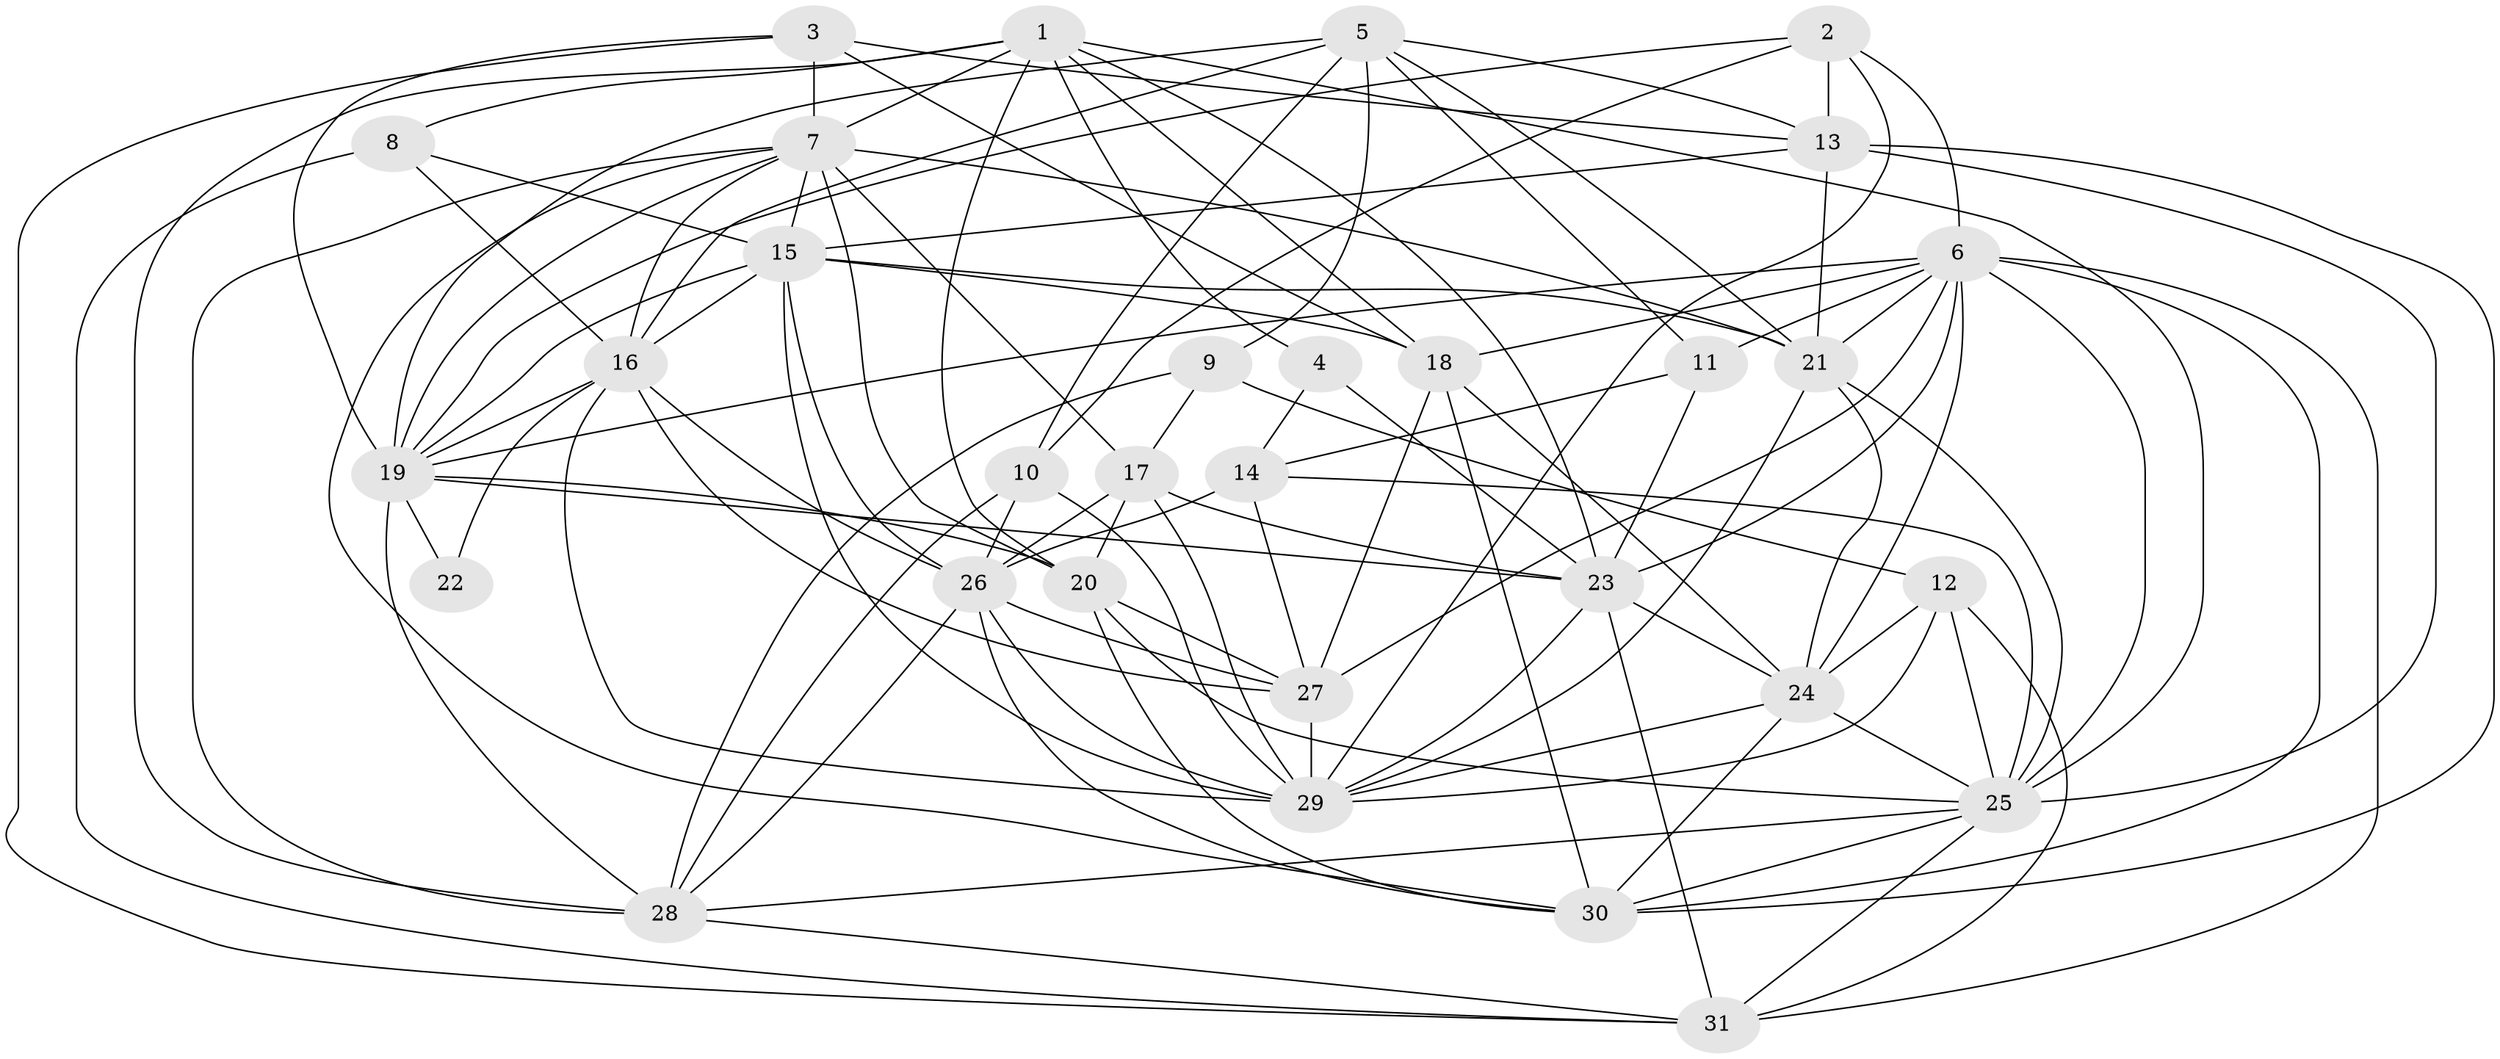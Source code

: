 // original degree distribution, {6: 0.1262135922330097, 3: 0.30097087378640774, 2: 0.07766990291262135, 5: 0.14563106796116504, 4: 0.3300970873786408, 7: 0.019417475728155338}
// Generated by graph-tools (version 1.1) at 2025/37/03/04/25 23:37:12]
// undirected, 31 vertices, 110 edges
graph export_dot {
  node [color=gray90,style=filled];
  1;
  2;
  3;
  4;
  5;
  6;
  7;
  8;
  9;
  10;
  11;
  12;
  13;
  14;
  15;
  16;
  17;
  18;
  19;
  20;
  21;
  22;
  23;
  24;
  25;
  26;
  27;
  28;
  29;
  30;
  31;
  1 -- 4 [weight=2.0];
  1 -- 7 [weight=1.0];
  1 -- 8 [weight=1.0];
  1 -- 18 [weight=1.0];
  1 -- 20 [weight=2.0];
  1 -- 23 [weight=1.0];
  1 -- 25 [weight=3.0];
  1 -- 28 [weight=1.0];
  2 -- 6 [weight=1.0];
  2 -- 10 [weight=1.0];
  2 -- 13 [weight=1.0];
  2 -- 19 [weight=1.0];
  2 -- 29 [weight=1.0];
  3 -- 7 [weight=2.0];
  3 -- 13 [weight=1.0];
  3 -- 18 [weight=1.0];
  3 -- 19 [weight=1.0];
  3 -- 31 [weight=1.0];
  4 -- 14 [weight=2.0];
  4 -- 23 [weight=1.0];
  5 -- 9 [weight=1.0];
  5 -- 10 [weight=1.0];
  5 -- 11 [weight=1.0];
  5 -- 13 [weight=1.0];
  5 -- 16 [weight=2.0];
  5 -- 19 [weight=1.0];
  5 -- 21 [weight=1.0];
  6 -- 11 [weight=1.0];
  6 -- 18 [weight=2.0];
  6 -- 19 [weight=1.0];
  6 -- 21 [weight=1.0];
  6 -- 23 [weight=1.0];
  6 -- 24 [weight=1.0];
  6 -- 25 [weight=1.0];
  6 -- 27 [weight=1.0];
  6 -- 30 [weight=1.0];
  6 -- 31 [weight=1.0];
  7 -- 15 [weight=1.0];
  7 -- 16 [weight=1.0];
  7 -- 17 [weight=2.0];
  7 -- 19 [weight=1.0];
  7 -- 20 [weight=1.0];
  7 -- 21 [weight=1.0];
  7 -- 28 [weight=1.0];
  7 -- 30 [weight=1.0];
  8 -- 15 [weight=1.0];
  8 -- 16 [weight=1.0];
  8 -- 31 [weight=1.0];
  9 -- 12 [weight=1.0];
  9 -- 17 [weight=1.0];
  9 -- 28 [weight=1.0];
  10 -- 26 [weight=1.0];
  10 -- 28 [weight=1.0];
  10 -- 29 [weight=1.0];
  11 -- 14 [weight=1.0];
  11 -- 23 [weight=1.0];
  12 -- 24 [weight=1.0];
  12 -- 25 [weight=1.0];
  12 -- 29 [weight=1.0];
  12 -- 31 [weight=1.0];
  13 -- 15 [weight=1.0];
  13 -- 21 [weight=1.0];
  13 -- 25 [weight=1.0];
  13 -- 30 [weight=1.0];
  14 -- 25 [weight=2.0];
  14 -- 26 [weight=2.0];
  14 -- 27 [weight=1.0];
  15 -- 16 [weight=2.0];
  15 -- 18 [weight=1.0];
  15 -- 19 [weight=2.0];
  15 -- 21 [weight=1.0];
  15 -- 26 [weight=1.0];
  15 -- 29 [weight=1.0];
  16 -- 19 [weight=1.0];
  16 -- 22 [weight=1.0];
  16 -- 26 [weight=1.0];
  16 -- 27 [weight=1.0];
  16 -- 29 [weight=2.0];
  17 -- 20 [weight=1.0];
  17 -- 23 [weight=1.0];
  17 -- 26 [weight=1.0];
  17 -- 29 [weight=1.0];
  18 -- 24 [weight=1.0];
  18 -- 27 [weight=1.0];
  18 -- 30 [weight=1.0];
  19 -- 20 [weight=1.0];
  19 -- 22 [weight=2.0];
  19 -- 23 [weight=1.0];
  19 -- 28 [weight=1.0];
  20 -- 25 [weight=2.0];
  20 -- 27 [weight=1.0];
  20 -- 30 [weight=1.0];
  21 -- 24 [weight=1.0];
  21 -- 25 [weight=1.0];
  21 -- 29 [weight=1.0];
  23 -- 24 [weight=2.0];
  23 -- 29 [weight=2.0];
  23 -- 31 [weight=2.0];
  24 -- 25 [weight=2.0];
  24 -- 29 [weight=1.0];
  24 -- 30 [weight=1.0];
  25 -- 28 [weight=1.0];
  25 -- 30 [weight=1.0];
  25 -- 31 [weight=1.0];
  26 -- 27 [weight=1.0];
  26 -- 28 [weight=1.0];
  26 -- 29 [weight=1.0];
  26 -- 30 [weight=1.0];
  27 -- 29 [weight=1.0];
  28 -- 31 [weight=1.0];
}
